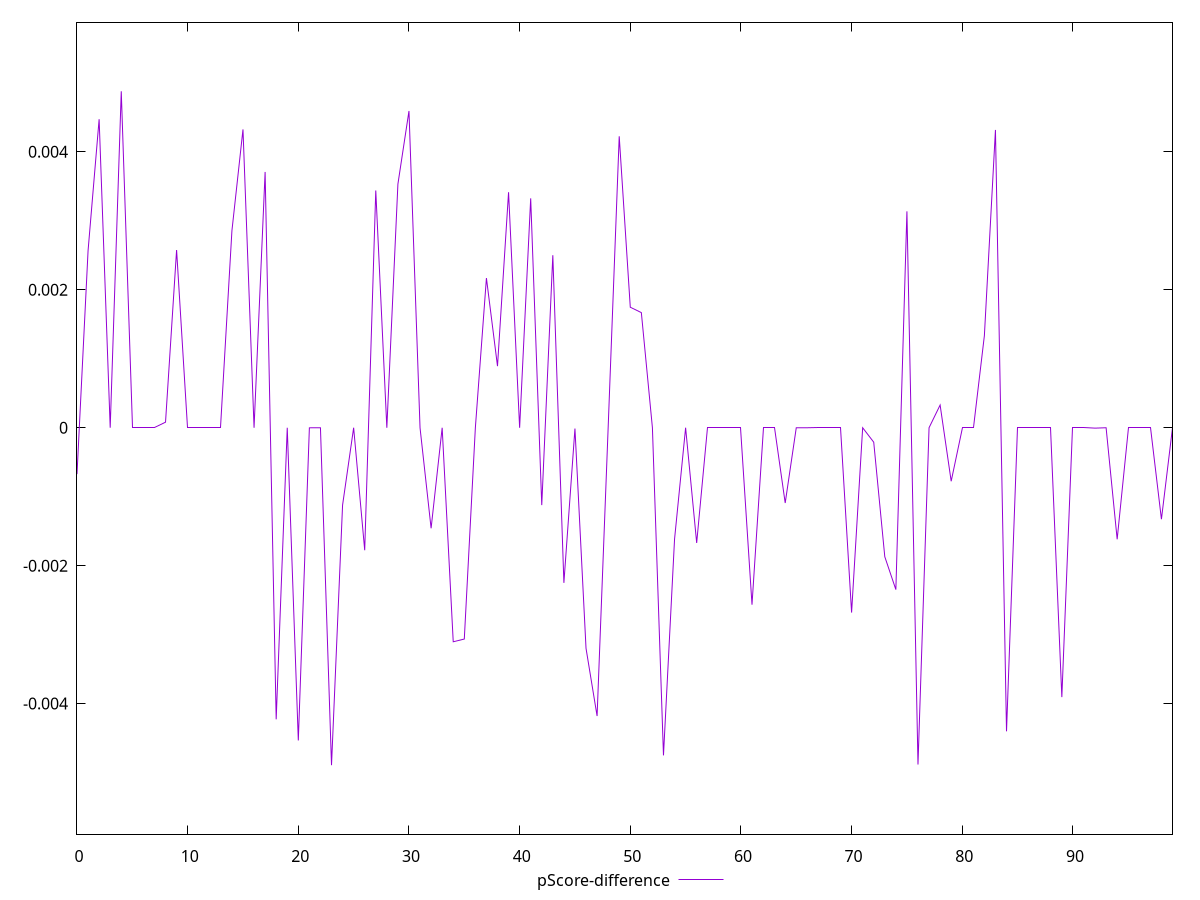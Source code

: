 reset

$pScoreDifference <<EOF
0 -0.0006725839577699511
1 0.0025669764660269656
2 0.004473685054146415
3 0
4 0.004878806556958909
5 0
6 0
7 0
8 0.00008079627572543657
9 0.002576959525598499
10 -1.843192265482685e-12
11 0
12 0
13 0
14 0.0028565463410632486
15 0.0043256292128507345
16 0
17 0.0037092523799024946
18 -0.004227681821068363
19 -5.320410778608675e-12
20 -0.004533706920991545
21 -9.107807827923864e-7
22 -3.141931159689193e-14
23 -0.004892391357449982
24 -0.0011216317041571333
25 -3.2937652605369294e-11
26 -0.0017762543157803512
27 0.0034400440687369638
28 0
29 0.0035328977620103785
30 0.00459292648990095
31 -0.0000012639386943735786
32 -0.001458079604618412
33 0
34 -0.0031032300838650384
35 -0.0030635565232801087
36 0
37 0.0021700886534567476
38 0.0008934015823938712
39 0.0034149437565238194
40 0
41 0.00332603689069369
42 -0.0011216317041571333
43 0.0025016364489318654
44 -0.002249295282462871
45 -0.00001150989832310323
46 -0.0031979785393667914
47 -0.0041799045284683645
48 0
49 0.004225491380442398
50 0.0017474414367366076
51 0.0016690955841285882
52 0
53 -0.0047509361182810905
54 -0.0016160509801580458
55 0
56 -0.0016699894870131349
57 -3.141931159689193e-14
58 0
59 -1.887379141862766e-15
60 0
61 -0.002565575402757314
62 0
63 0
64 -0.0010911717347898975
65 0
66 -9.663841615825675e-8
67 0
68 -6.661338147750939e-16
69 0
70 -0.002679542077424879
71 0
72 -0.00020966386227361244
73 -0.0018705466683955896
74 -0.0023469532961294393
75 0.003137484289976955
76 -0.004882892038221454
77 -5.218048215738236e-15
78 0.00032943244413224937
79 -0.000775686545621157
80 0
81 -1.3831491507687588e-11
82 0.0013354010853452725
83 0.00431826408772551
84 -0.004401998646566985
85 0
86 0
87 0
88 0
89 -0.003905701114115312
90 0
91 -3.2937652605369294e-11
92 -0.000005691316989242523
93 0
94 -0.0016175184167764867
95 0
96 0
97 0
98 -0.0013265676364666024
99 0
EOF

set key outside below
set xrange [0:99]
set yrange [-0.005892391357449982:0.005878806556958909]
set trange [-0.005892391357449982:0.005878806556958909]
set terminal svg size 640, 500 enhanced background rgb 'white'
set output "reports/report_00027_2021-02-24T12-40-31.850Z/total-blocking-time/samples/agenda/pScore-difference/values.svg"

plot $pScoreDifference title "pScore-difference" with line

reset
